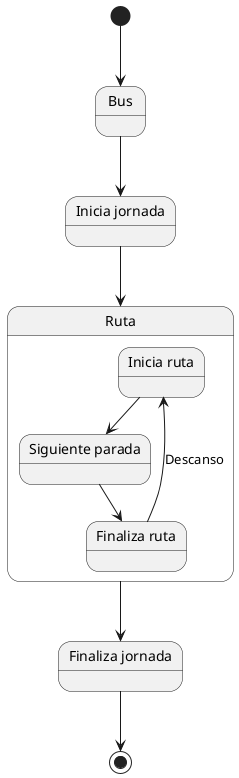 @startuml
state "Bus" as bus
state "Inicia jornada" as inicia_jornada
state "Ruta" as ruta {
    state "Inicia ruta" as inicia_ruta
    state "Siguiente parada" as siguiente_parada
    state "Finaliza ruta" as finaliza_ruta
    inicia_ruta --> siguiente_parada
    siguiente_parada --> finaliza_ruta
    finaliza_ruta --> inicia_ruta : Descanso
}
state "Finaliza jornada" as finaliza_jornada

[*] --> bus
bus --> inicia_jornada
inicia_jornada --> ruta
ruta --> finaliza_jornada
finaliza_jornada --> [*]
@enduml